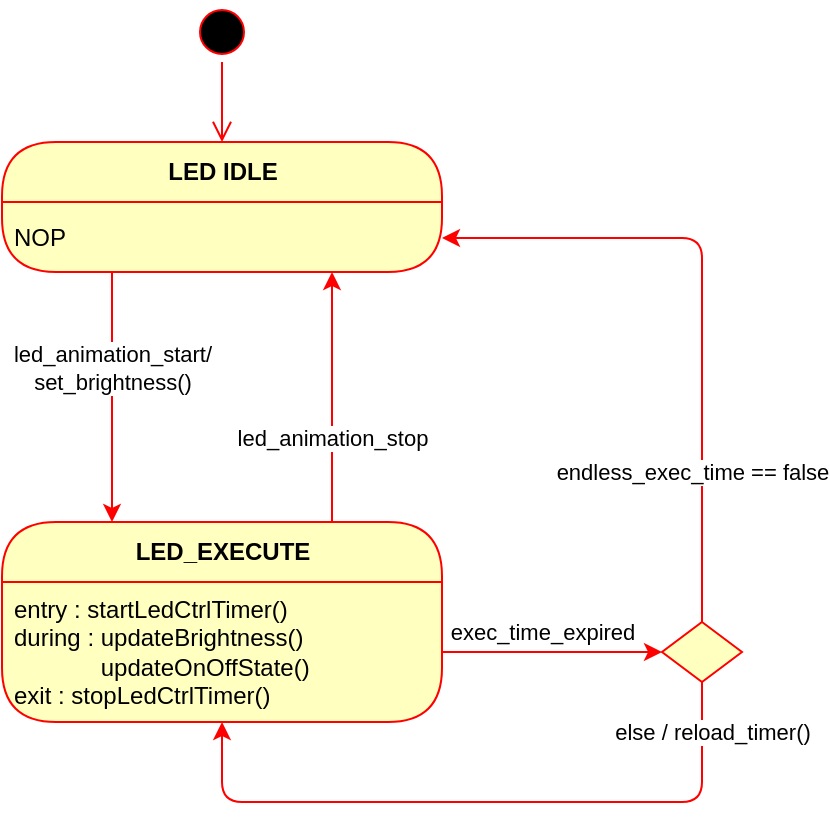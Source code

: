 <mxfile version="14.9.6" type="device"><diagram id="ZNi9UzBK78BJ_f6wqmFK" name="Page-1"><mxGraphModel dx="-2314" dy="-1394" grid="1" gridSize="10" guides="1" tooltips="1" connect="1" arrows="1" fold="1" page="1" pageScale="1" pageWidth="850" pageHeight="1100" math="0" shadow="0"><root><mxCell id="0"/><mxCell id="1" parent="0"/><mxCell id="GrX3d--UZurkit-S9SDf-1" value="LED IDLE" style="swimlane;html=1;fontStyle=1;align=center;verticalAlign=middle;childLayout=stackLayout;horizontal=1;startSize=30;horizontalStack=0;resizeParent=0;resizeLast=1;container=0;fontColor=#000000;collapsible=0;rounded=1;arcSize=30;strokeColor=#ff0000;fillColor=#ffffc0;swimlaneFillColor=#ffffc0;dropTarget=0;" vertex="1" parent="1"><mxGeometry x="3770" y="2370" width="220" height="65" as="geometry"/></mxCell><mxCell id="GrX3d--UZurkit-S9SDf-2" value="NOP" style="text;html=1;strokeColor=none;fillColor=none;align=left;verticalAlign=middle;spacingLeft=4;spacingRight=4;whiteSpace=wrap;overflow=hidden;rotatable=0;fontColor=#000000;" vertex="1" parent="GrX3d--UZurkit-S9SDf-1"><mxGeometry y="30" width="220" height="35" as="geometry"/></mxCell><mxCell id="GrX3d--UZurkit-S9SDf-3" value="" style="ellipse;html=1;shape=startState;fillColor=#000000;strokeColor=#ff0000;" vertex="1" parent="1"><mxGeometry x="3865" y="2300" width="30" height="30" as="geometry"/></mxCell><mxCell id="GrX3d--UZurkit-S9SDf-4" value="" style="edgeStyle=orthogonalEdgeStyle;html=1;verticalAlign=bottom;endArrow=open;endSize=8;strokeColor=#ff0000;entryX=0.5;entryY=0;entryDx=0;entryDy=0;" edge="1" parent="1" source="GrX3d--UZurkit-S9SDf-3" target="GrX3d--UZurkit-S9SDf-1"><mxGeometry x="3595" y="2280" as="geometry"><mxPoint x="3885" y="2330" as="targetPoint"/></mxGeometry></mxCell><mxCell id="GrX3d--UZurkit-S9SDf-5" value="led_animation_stop" style="edgeStyle=orthogonalEdgeStyle;curved=1;orthogonalLoop=1;jettySize=auto;html=1;exitX=0.75;exitY=0;exitDx=0;exitDy=0;entryX=0.75;entryY=1;entryDx=0;entryDy=0;strokeColor=#FF0000;" edge="1" parent="1" source="GrX3d--UZurkit-S9SDf-6" target="GrX3d--UZurkit-S9SDf-2"><mxGeometry x="1995" y="430" as="geometry"><mxPoint y="20" as="offset"/></mxGeometry></mxCell><mxCell id="GrX3d--UZurkit-S9SDf-6" value="LED_EXECUTE" style="swimlane;html=1;fontStyle=1;align=center;verticalAlign=middle;childLayout=stackLayout;horizontal=1;startSize=30;horizontalStack=0;resizeParent=0;resizeLast=1;container=0;fontColor=#000000;collapsible=0;rounded=1;arcSize=30;strokeColor=#ff0000;fillColor=#ffffc0;swimlaneFillColor=#ffffc0;dropTarget=0;" vertex="1" parent="1"><mxGeometry x="3770" y="2560" width="220" height="100" as="geometry"/></mxCell><mxCell id="GrX3d--UZurkit-S9SDf-7" value="entry : startLedCtrlTimer()&lt;br&gt;during : updateBrightness()&lt;br&gt;&amp;nbsp; &amp;nbsp; &amp;nbsp; &amp;nbsp; &amp;nbsp; &amp;nbsp; &amp;nbsp;updateOnOffState()&lt;br&gt;exit : stopLedCtrlTimer()" style="text;html=1;strokeColor=none;fillColor=none;align=left;verticalAlign=middle;spacingLeft=4;spacingRight=4;whiteSpace=wrap;overflow=hidden;rotatable=0;fontColor=#000000;" vertex="1" parent="GrX3d--UZurkit-S9SDf-6"><mxGeometry y="30" width="220" height="70" as="geometry"/></mxCell><mxCell id="GrX3d--UZurkit-S9SDf-8" value="led_animation_start/&lt;br&gt;set_brightness()" style="edgeStyle=orthogonalEdgeStyle;rounded=1;orthogonalLoop=1;jettySize=auto;html=1;strokeColor=#FF0000;entryX=0.25;entryY=0;entryDx=0;entryDy=0;exitX=0.25;exitY=1;exitDx=0;exitDy=0;" edge="1" parent="1" source="GrX3d--UZurkit-S9SDf-2" target="GrX3d--UZurkit-S9SDf-6"><mxGeometry as="geometry"><mxPoint x="3825" y="2470" as="sourcePoint"/><Array as="points"/><mxPoint y="-15" as="offset"/></mxGeometry></mxCell><mxCell id="GrX3d--UZurkit-S9SDf-9" value="else / reload_timer()" style="edgeStyle=orthogonalEdgeStyle;rounded=1;orthogonalLoop=1;jettySize=auto;html=1;entryX=0.5;entryY=1;entryDx=0;entryDy=0;strokeColor=#FF0000;exitX=0.5;exitY=1;exitDx=0;exitDy=0;" edge="1" parent="1" source="GrX3d--UZurkit-S9SDf-11" target="GrX3d--UZurkit-S9SDf-7"><mxGeometry as="geometry"><Array as="points"><mxPoint x="4120" y="2700"/><mxPoint x="3880" y="2700"/></Array><mxPoint x="125" y="15" as="offset"/></mxGeometry></mxCell><mxCell id="GrX3d--UZurkit-S9SDf-10" value="endless_exec_time == false" style="edgeStyle=orthogonalEdgeStyle;rounded=1;orthogonalLoop=1;jettySize=auto;html=1;entryX=1;entryY=0.5;entryDx=0;entryDy=0;strokeColor=#FF0000;" edge="1" parent="1" source="GrX3d--UZurkit-S9SDf-11" target="GrX3d--UZurkit-S9SDf-2"><mxGeometry as="geometry"><Array as="points"><mxPoint x="4120" y="2418"/><mxPoint x="3990" y="2418"/></Array><mxPoint x="60" y="21" as="offset"/></mxGeometry></mxCell><mxCell id="GrX3d--UZurkit-S9SDf-11" value="" style="rhombus;whiteSpace=wrap;html=1;fillColor=#ffffc0;strokeColor=#ff0000;" vertex="1" parent="1"><mxGeometry x="4100" y="2610" width="40" height="30" as="geometry"/></mxCell><mxCell id="GrX3d--UZurkit-S9SDf-12" value="exec_time_expired" style="edgeStyle=orthogonalEdgeStyle;rounded=1;orthogonalLoop=1;jettySize=auto;html=1;strokeColor=#FF0000;" edge="1" parent="1" source="GrX3d--UZurkit-S9SDf-7" target="GrX3d--UZurkit-S9SDf-11"><mxGeometry as="geometry"><mxPoint x="-5" y="-10" as="offset"/></mxGeometry></mxCell></root></mxGraphModel></diagram></mxfile>